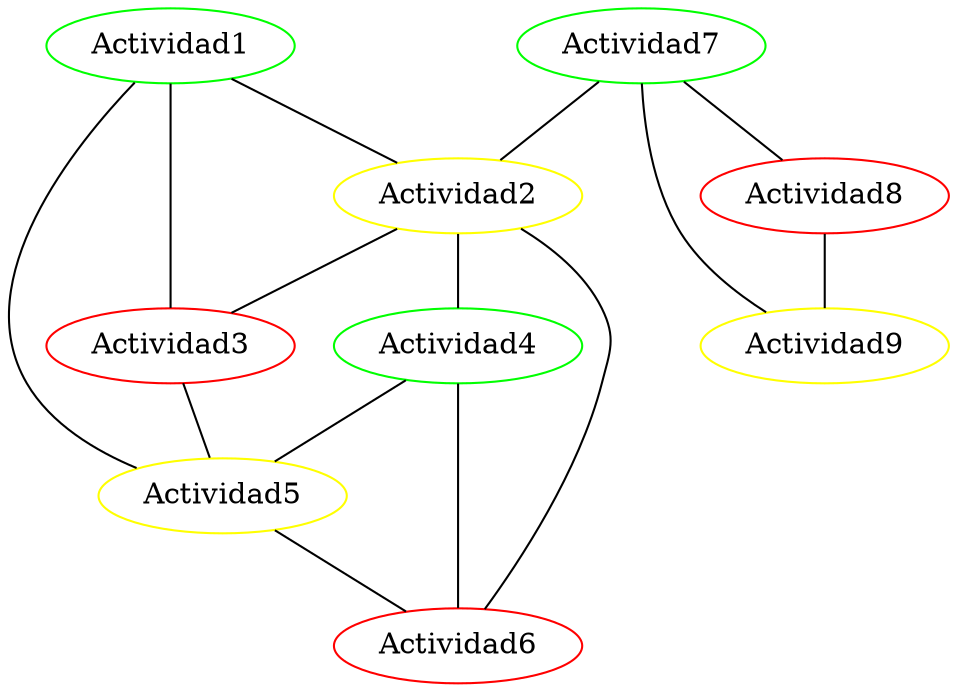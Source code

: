 strict graph G {
  1 [ color="green" label="Actividad1" ];
  2 [ color="yellow" label="Actividad2" ];
  3 [ color="red" label="Actividad3" ];
  4 [ color="yellow" label="Actividad5" ];
  5 [ color="green" label="Actividad4" ];
  6 [ color="red" label="Actividad6" ];
  7 [ color="green" label="Actividad7" ];
  8 [ color="yellow" label="Actividad9" ];
  9 [ color="red" label="Actividad8" ];
  1 -- 2 [ style="arrowhead" ];
  2 -- 3 [ style="arrowhead" ];
  3 -- 1 [ style="arrowhead" ];
  3 -- 4 [ style="arrowhead" ];
  4 -- 1 [ style="arrowhead" ];
  2 -- 5 [ style="arrowhead" ];
  5 -- 6 [ style="arrowhead" ];
  6 -- 2 [ style="arrowhead" ];
  5 -- 4 [ style="arrowhead" ];
  4 -- 6 [ style="arrowhead" ];
  7 -- 8 [ style="arrowhead" ];
  9 -- 8 [ style="arrowhead" ];
  7 -- 9 [ style="arrowhead" ];
  7 -- 2 [ style="arrowhead" ];
}
